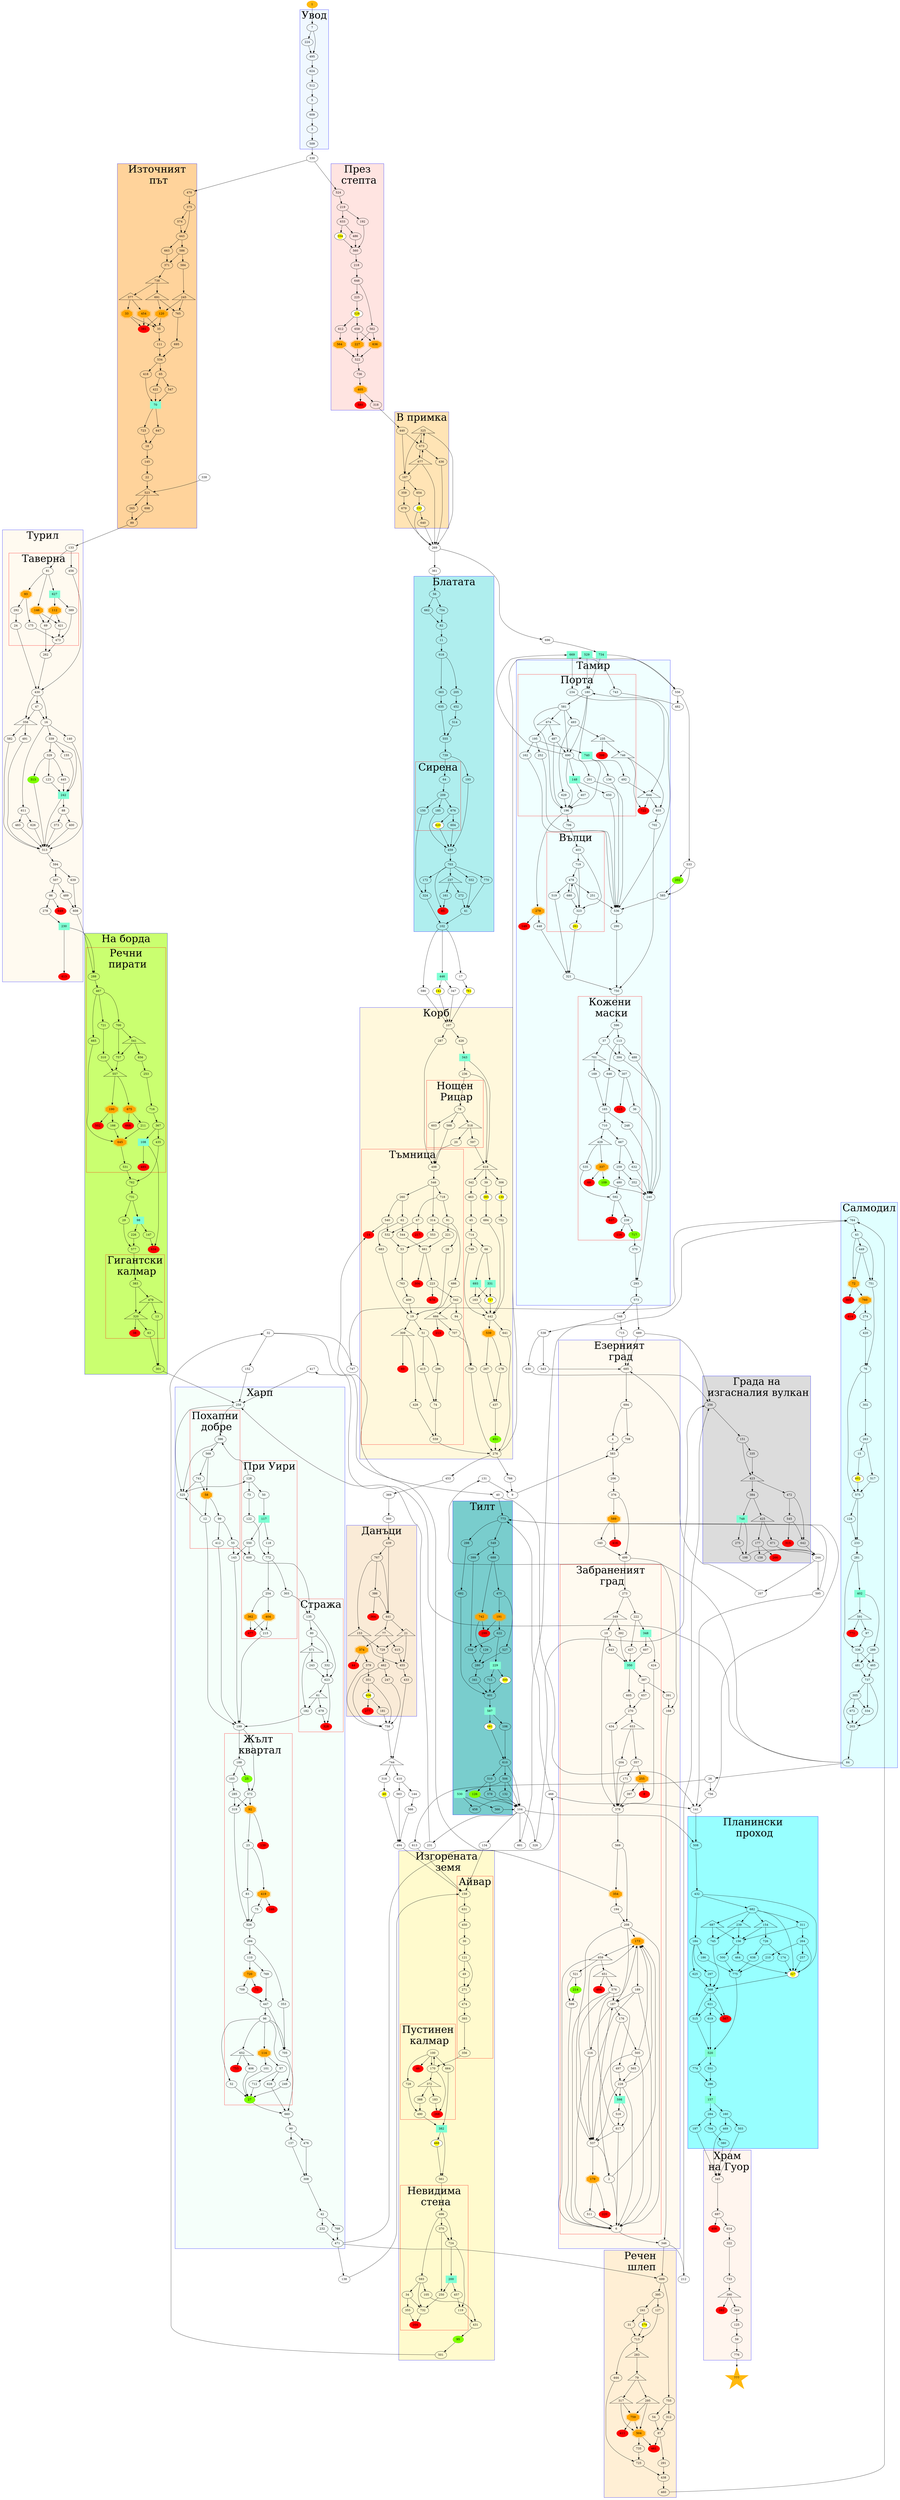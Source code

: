 digraph VarvarskiaBog {
    fontsize = 50
    subgraph deaths {
        node [color=red, style=filled] 
        8, 14, 38, 44, 46, 60, 68, 71, 85, 115, 116, 139, 149, 164, 213, 217, 220
        246, 266, 268, 277, 282, 299, 304, 315, 328, 364, 365, 381, 398, 408, 411
        413, 414, 416, 461, 477, 484, 485, 502, 567, 580, 634, 637, 649, 668, 670
        722, 753, 771
    }
    subgraph battles {
        node [shape=doubleoctagon, color=orange, style=filled]
        33, 58, 72, 92, 93, 112, 114, 120, 146, 173, 179, 190, 191, 227, 255, 279
        337, 354, 362, 374, 404, 405, 419, 454, 504, 539, 564, 589, 636, 645, 675
        720, 742, 759, 760
    }
    subgraph chance {
        node [shape=box, color=aquamarine, style=filled]
        70, 98, 108, 117, 148, 157, 200, 229, 230, 242, 331, 343, 348, 350, 382, 402
        446, 520, 529, 530, 587, 598, 627, 669, 693, 734, 740, 748
    }
    subgraph skillcheck {
        node [shape=triangle]
        21, 77, 79, 153, 154, 235, 237, 239, 245, 283, 295, 309, 317, 320, 325, 349
        358, 372, 377, 390, 423, 425, 429, 479, 518, 523, 541, 557, 571, 591, 618
        644, 651, 652, 653, 659, 666, 674, 677, 687, 691, 701, 738, 744, 746
        61
    }
    subgraph awards {
        node [color=chartreuse, style=filled]
        109, 313, 451, 95, 202, 717, 214, 25, 27, 126
    }
    subgraph bads {
        node [style=radial, fillcolor="yellow;0.2:white;0.8"]
        48, 142, 261, 327, 468, 554, 579, 606, 620, 681, 761, 528, 333, 385
        130, 727, 300, 602
    }


    subgraph cluster_hram_guor {
        color = blue
        bgcolor = seashell
        label = "Храм\n на Гуор"
        345, 697, 614, 408, 322, 733, 390, 282, 344, 125, 59, 776
    }

    subgraph cluster_uvod {
        color = blue
        bgcolor = aliceblue
        label = "Увод"
        7, 224, 495, 624, 512, 5, 609, 3, 509
    }

    subgraph cluster_prez_stepta {
        color = blue
        bgcolor = mistyrose
        label = "През\n степта"
        524, 219, 633, 192, 554, 486, 560, 218, 648, 225, 528, 612, 658, 562
        564, 636, 227, 522, 736, 405, 580, 318
    }

    subgraph cluster_v_primka {
        color = blue
        bgcolor = moccasin
        label = "В примка"
        440, 673, 677, 325, 436, 167, 359, 654, 333, 654, 359, 333, 679, 640
    }

    subgraph cluster_blatata {
        color = blue
        bgcolor = paleturquoise
        label = "Блатата"
        56, 662, 754, 82, 11, 616, 363, 205, 635, 452, 514, 555, 459, 703
        552, 770, 237, 172, 85, 272, 161, 41, 324, 102, 739, 193

        subgraph cluster_sirena {
            color = red
            label = "Сирена"
            64, 209, 676, 185, 150, 620, 604
        }
    }

    subgraph cluster_iztochnia_pat {
        color = blue
        bgcolor = burlywood1
        label = "Източният\n път"
        470, 375, 574, 443, 663, 586, 371, 738, 584, 377, 691, 245, 33
        454, 120, 765, 35, 381, 695, 111, 534, 418, 65, 422, 547, 70
        723, 647, 18, 145, 22, 523, 265, 698, 89
    }

    subgraph cluster_turil {
        color = blue
        bgcolor = floralwhite
        label = "Турил"
        133, 262, 430, 47, 16, 358, 339, 329, 155, 123, 445, 313, 140, 491
        242, 88, 400, 373, 611, 483, 626, 582, 513, 594, 489, 639, 507, 86
        608, 278, 649, 230, 413

        subgraph cluster_taverna {
            color = red
            label = "Таверна"
            81, 456, 627, 389, 112, 146, 93, 69, 421, 175, 292, 473, 24
        }
    }

    subgraph cluster_korb {
        color = blue
        bgcolor = cornsilk
        label = "Корб"
        107, 287, 426, 343, 236, 730, 276, 618, 342, 39, 306, 463, 385, 130
        45, 684, 752, 714, 749, 66, 331, 693, 163, 727, 442, 539, 641, 267
        178, 437, 451

        subgraph cluster_noshten_ricar {
            color = red
            label = "Нощен\n Рицар"
            78, 588, 603, 518, 20, 597
        }

        subgraph cluster_tamnica {
            color = red
            label = "Тъмница"
            498, 546, 260, 718, 314, 62, 540, 14, 532, 67, 91, 28, 553
            683, 686, 544, 217, 221, 661, 304, 223, 670, 542, 666, 94
            213, 707, 53, 763, 409, 19, 51, 309, 415, 296, 428, 60
            74, 559
        }
    }

    subgraph cluster_danaci {
        color = blue
        bgcolor = antiquewhite
        label = "Данъци"
        439, 767, 386, 441, 364, 77, 153, 21, 615, 374, 729, 455, 379, 44
        433, 351, 462, 606, 247, 181, 277
    }

    subgraph cluster_izgorenata_zemya {
        color = blue
        bgcolor = lemonchiffon
        label = "Изгорената\n земя"
        382, 468, 561, 431, 95, 501
        
        subgraph cluster_aivar {
            color = red
            label = "Айвар"
            159, 631, 450, 30, 121, 49, 271, 474, 393, 356
        }

        subgraph cluster_pustinen_kalmar {
            color = red
            label = "Пустинен\n калмар"
            170, 100, 372, 664, 728, 46, 388, 183, 490, 268
        }

        subgraph cluster_nevidima_stena {
            color = red
            label = "Невидима\n стена"
            496, 370, 724, 200, 593, 34, 105, 250, 457, 355
            732, 119, 164
        }
    }

    subgraph cluster_tamir {
        color = blue
        bgcolor = azure
        label = "Тамир"
        706, 279, 149, 448, 536, 644, 722, 655, 702, 290, 585, 321
        750, 570, 293, 573, 240
        
        subgraph cluster_porta {
            color = red
            label = "Порта"
            180, 581, 674, 487, 690, 493, 201, 148, 650, 407, 629, 235
            746, 398, 196, 195, 740, 162, 252, 492, 136, 234, 743
        }

        subgraph cluster_vulci {
            color = red
            label = "Вълци"
            403, 719, 478, 251, 680, 519, 323, 261
        }

        subgraph cluster_kozheni_maski {
            color = red
            label = "Кожени\n маски"
            596, 37, 113, 701, 488, 646, 394, 169, 307, 115, 165, 36
            710, 248, 429, 667, 337, 535, 632, 259, 68, 109, 352, 480
            592, 637, 238, 116, 717
        }
    }

    subgraph cluster_ezernia_grad {
        color = blue
        bgcolor = floralwhite
        label = "Езерният\n град"
        685, 4, 708, 583, 206, 376, 589, 340, 416, 499, 168, 346, 694
        387, 391

        subgraph cluster_zabranenia_grad {
            color = red
            label = "Забраненият\n град"
            273, 222, 349, 427, 348, 392, 10, 607, 643, 424, 350, 387, 605
            657, 270, 434, 653, 357, 204, 255, 171, 8, 397, 378, 569, 194
            208, 354, 173, 187, 6, 659, 189, 651, 521, 484, 214, 599, 576
            216, 537, 2, 179, 220, 511, 176, 505, 565, 497, 228, 598, 516
            617
        }
    }

    subgraph cluster_na_borda {
        color = blue
        bgcolor = darkolivegreen1
        label = "На борда"
        731, 762, 29, 98, 226, 577, 634, 147, 577, 301

        subgraph cluster_rechni_pirati {
            color = red
            label = "Речни\n пирати"
            288, 467, 700, 721, 665, 541, 310, 757, 656, 557, 253, 675, 190
            716, 211, 502, 166, 645, 367, 435, 108, 485, 531, 668
        }
        subgraph cluster_gigantski_kalmar {
            color = red
            label = "Гигантски\n калмар"
            383, 479, 13, 320, 63, 38
        }        
    }

    subgraph cluster_harp {
        color = blue
        bgcolor = mintcream
        label = "Харп"
        258, 525, 199, 143, 188, 572, 103, 25, 285, 319, 92
        139, 526, 83, 419, 246, 75, 526, 660, 90, 137, 476
        308, 42, 232, 768, 471

        subgraph cluster_pri_uiri {
            color = red
            label = "При Уири"
            128, 73, 122, 50, 117, 118, 772, 550, 600, 303
            254, 404, 362, 215, 477
        }

        subgraph cluster_pohapni_dobre {
            color = red
            label = "Похапни\n добре"
            396, 568, 741, 58, 99, 12, 412, 55
        }

        subgraph cluster_strazha {
            color = red
            label = "Стража"
            135, 80, 571, 332, 243, 623, 328, 61, 678, 182
        }

        subgraph cluster_zhult_kvartal {
            color = red
            label = "Жълт\n квартал"
            188, 25, 103, 572, 285, 23, 419, 83, 75, 318, 526
            246, 92, 139, 319, 294, 110, 353, 769, 720, 71, 709
            447, 96, 652, 114, 52, 249, 705, 753, 406, 101, 57
            712, 628, 27
        }
    }

    subgraph cluster_tilt {
        color = blue
        bgcolor = darkslategray3
        label = "Тилт"
        773, 298, 549, 692, 399, 688, 742, 191, 527, 129
        299, 622, 558, 280, 220, 341, 711, 300, 587, 475
        401, 229, 106, 681, 610, 506, 510, 530, 132, 125
        578, 458, 366, 126
    }

    subgraph cluster_grada_na_izgasnalia_vulkan {
        color = blue
        bgcolor = gainsboro
        label = "Града на\n изгасналия вулкан"
        256, 151, 335, 423, 384, 472, 425, 748, 545, 671
        177, 275, 642, 315, 158, 266, 198
    }

    subgraph cluster_planinski_prohod {
        color = blue
        bgcolor = darkslategray1
        label = "Планински\n проход"
        508, 432, 327, 682, 184, 687, 239, 154, 311, 297, 625
        264, 186, 210, 257, 745, 156, 726, 368, 500, 464, 638
        174, 775, 621, 567, 619, 515, 774, 551, 286, 157, 704
        197, 160, 380, 503, 469, 520, 284
    }

    subgraph cluster_salmodil {
        color = blue
        bgcolor = lightcyan
        label = "Салмодил"
        764, 43, 449, 72, 751, 760, 365, 274, 414, 420
        76, 575, 302, 263, 15, 517, 602, 575, 124, 233, 281
        402, 591, 771, 97, 289, 336, 481, 465, 737, 305, 672
        334, 203, 84
    }

    subgraph cluster_rechen_shlep {
        color = blue
        bgcolor = papayawhip
        label = "Речен\n шлеп"
        699, 395, 755, 127, 241, 579, 31, 713, 283, 444
        79, 755, 295, 317, 54, 312, 759, 87, 504, 411
        291, 461, 735, 725, 438, 460
    }

    1 [color=darkgoldenrod1, style=filled]
    1 -> 7
    2 -> 187, 173, 6
    3 -> 509
    4 -> 583
    5 -> 609
    6 -> 346
    7 -> 224, 495
    8
    9 -> 583
    10 -> 378, 643
    11 -> 616
    12 -> 525, 199
    13 -> 301
    14
    15 -> 602
    16 -> 140, 339, 611
    17 -> 761
    18 -> 145
    19 -> 51, 309
    20 -> 498
    21 -> 729, 455
    22 -> 523
    23 -> 83, 419
    24 -> 430
    25 -> 572
    26 -> 756, 613
    27 -> 660
    28 -> 19
    29 -> 577
    30 -> 121
    31 -> 713
    32 -> 152, 747, 40
    33 -> 35, 381
    34 -> 355, 732
    35 -> 111
    36 -> 240
    37 -> 701, 394
    38
    39 -> 385
    40 -> 773, 141
    41 -> 102
    42 -> 768, 232
    43 -> 751, 449, 72
    44
    45 -> 714
    46 
    47 -> 16, 358
    48 -> 494
    49 -> 271
    50 -> 117
    51 -> 296, 415
    52 -> 27
    53 -> 763
    54 -> 87
    55 -> 143, 600
    56 -> 662, 754
    57 -> 628, 712
    58 -> 99, 12
    59 -> 776
    60
    61 -> 182, 678
    62 -> 683, 544
    63 -> 301
    64 -> 209
    65 -> 422, 547
    66 -> 693, 331
    67 -> 217, 532
    68
    69 -> 262
    70 -> 723, 647
    71
    72 -> 760, 365
    73 -> 122
    74 -> 559
    75 -> 526
    76 -> 575, 302
    77 -> 374, 615
    78 -> 518, 603, 588
    79 -> 295, 317
    80 -> 571, 332
    81 -> 93, 146, 627
    82 -> 11
    83 -> 526
    84 -> 26, 131, 417
    85
    86 -> 649, 278
    87 -> 461, 291
    88 -> 373, 400
    89 -> 133
    90 -> 137, 476
    91 -> 686, 221
    92 -> 23, 139
    93 -> 292, 175
    94 -> 730
    95 -> 501
    96 -> 249, 114, 652, 52, 705
    97 -> 336
    98 -> 147, 226
    99 -> 412, 55
    100 -> 728, 664, 46, 170
    101 -> 27
    102 -> 17, 590, 446
    103 -> 285
    104 -> 231, 601, 134, 326, 508
    105 -> 431
    106 -> 610
    107 -> 426, 287
    108 -> 634, 485
    109 -> 240
    110 -> 769, 720
    111 -> 534
    112 -> 421, 69
    113 -> 646, 488, 394
    114 -> 101, 57
    115
    116
    117 -> 118, 550
    118 -> 772
    119 -> 431
    120 -> 35, 381
    121 -> 271, 49
    122 -> 772
    123 -> 242
    124 -> 233
    125 -> 59
    126 -> 104
    127 -> 713
    128 -> 396, 73, 50
    129 -> 280
    130 -> 752
    131 -> 9
    132 -> 104
    133 -> 81, 456
    134 -> 159
    135 -> 80, 623
    136 -> 536
    137 -> 308
    138 -> 159
    139
    140 -> 513
    141 -> 508
    142 -> 107
    143 -> 199
    144 -> 566
    145 -> 22
    146 -> 421, 69
    147 -> 634
    148 -> 407, 650
    149
    150 -> 324
    151 -> 423, 335
    152 -> 258
    153 -> 729, 455
    154 -> 726, 156
    155 -> 242
    156 -> 464, 500
    157 -> 160, 284
    158 -> 244
    159 -> 631
    160 -> 503, 469
    161 -> 85
    162 -> 536
    163 -> 442
    164
    165 -> 248, 710
    166 -> 645
    167 -> 359, 654
    168 -> 346
    169 -> 165
    170 -> 100, 372, 268
    171 -> 378
    172 -> 324
    173 -> 659, 189
    174 -> 327
    175 -> 473
    176 -> 505, 598
    177 -> 158, 266
    178 -> 437
    179 -> 511, 220
    180 -> 581, 690, 196
    181 -> 758
    182 -> 199
    183 -> 268
    184 -> 625, 297, 186
    185 -> 459
    186 -> 775
    187 -> 216, 497, 176
    188 -> 25, 103
    189 -> 537, 187, 6
    190 -> 166, 502
    191 -> 622, 299
    192 -> 560
    193 -> 459
    194 -> 208
    195 -> 162, 252, 740
    196 -> 706, 279
    197 -> 345
    198 -> 244
    199 -> 188, 572
    200 -> 250, 457
    201 -> 536
    202 -> 585
    203 -> 84
    204 -> 378
    205 -> 452
    206 -> 376
    207 -> 685
    208 -> 537, 187, 173, 6
    209 -> 676, 185, 150
    210 -> 775
    211 -> 645
    212 -> 256
    213
    214 -> 599
    215 -> 199
    216 -> 173, 537, 6
    217
    218 -> 648
    219 -> 192, 633
    220
    221 -> 661
    222 -> 348, 427
    223 -> 542, 670
    224 -> 495
    225 -> 528
    226 -> 577
    227 -> 522
    228 -> 598, 173, 537, 6
    229 -> 300, 711
    230 -> 288, 413
    231 -> 258
    232 -> 471
    233 -> 281
    234 -> 644
    235 -> 746, 398
    236 -> 78, 618
    237 -> 272, 161
    238 -> 717, 116
    239 -> 745, 156
    240 -> 293
    241 -> 31, 579
    242 -> 88, 513
    243 -> 623
    244 -> 207, 595
    245 -> 120, 765
    246
    247 -> 758
    248 -> 240
    249 -> 27
    250 -> 732
    251 -> 536
    252 -> 536
    253 -> 716
    254 -> 362, 404
    255 -> 397, 8
    256 -> 151
    257 -> 327
    258 -> 525, 396
    259 -> 352, 480
    260 -> 62, 540
    261 -> 321
    262 -> 430
    263 -> 517, 15
    264 -> 257, 210, 327
    265 -> 89
    266
    267 -> 437
    268
    269 -> 361, 696
    270 -> 653, 434
    271 -> 474
    272 -> 41
    273 -> 349, 222
    274 -> 420
    275 -> 198
    276 -> 453, 766, 529
    277
    278 -> 230
    279 -> 448, 149
    280 -> 341
    281 -> 336, 402
    282
    283 -> 79
    284 -> 197, 704
    285 -> 92, 319
    286 -> 157
    287 -> 498
    288 -> 467
    289 -> 465, 481
    290 -> 750
    291 -> 438
    292 -> 24
    293 -> 573
    294 -> 110, 353
    295 -> 504, 759
    296 -> 74
    297 -> 368
    298 -> 692
    299
    300 -> 401
    301 -> 258
    302 -> 263
    303 -> 135
    304
    305 -> 672, 334, 203
    306 -> 130
    307 -> 36, 115
    308 -> 42
    309 -> 428, 60
    310 -> 557
    311 -> 156, 264
    312 -> 87
    313 -> 513
    314 -> 28, 553
    315
    316 -> 48
    317 -> 504, 759
    318 -> 440
    319 -> 526
    320 -> 63, 38
    321 -> 750
    322 -> 733
    323 -> 261
    324 -> 102
    325 -> 269, 673, 167
    326 -> 256
    327 -> 368
    328
    329 -> 123, 445, 313
    330 -> 470, 524
    331 -> 163, 727
    332 -> 623
    333 -> 640, 269
    334 -> 203
    335 -> 423
    336 -> 465, 481
    337 -> 109, 68
    338 -> 523
    // no input to 338
    339 -> 242, 329, 155
    340 -> 499
    341 -> 401
    342 -> 463
    343 -> 618, 236
    344 -> 125
    345 -> 697
    346 -> 212, 699
    347 -> 107
    348 -> 424, 607
    349 -> 10, 392
    350 -> 387, 605
    351 -> 606, 758
    352 -> 240
    353 -> 705
    354 -> 194, 14
    355 -> 164
    356 -> 170
    357 -> 255, 171
    358 -> 491, 582
    359 -> 679
    360 -> 439
    361 -> 56
    362 -> 215, 477
    363 -> 635
    364
    365 
    366 -> 104
    367 -> 435, 108
    368 -> 515, 621, 567
    369 -> 360
    370 -> 724, 250
    371 -> 738
    372 -> 183, 388
    373 -> 513
    374 -> 379, 44
    375 -> 574, 443
    376 -> 589, 499
    377 -> 33, 454
    378 -> 569
    379 -> 351, 758
    380 -> 345
    381
    382 -> 468, 561
    383 -> 479, 320
    384 -> 425, 748
    385 -> 684
    386 -> 441, 364
    387 -> 657, 391
    388 -> 490
    389 -> 473
    390 -> 282, 344
    391 -> 168
    392 -> 350
    393 -> 356
    394 -> 240
    395 -> 127, 241
    396 -> 525, 568
    397 -> 378
    398
    399 -> 558
    400 -> 513
    401 -> 587
    402 -> 289, 591
    403 -> 323, 719
    404 -> 215, 477
    405 -> 318, 580
    406 -> 27
    407 -> 196
    408
    409 -> 19
    410 -> 144, 563
    411
    412 -> 199
    413
    414
    415 -> 74
    416
    417 -> 258
    418 -> 70
    419 -> 75, 246
    420 -> 76
    421 -> 473
    422 -> 70
    423 -> 472, 384
    424 -> 378
    425 -> 671, 177
    426 -> 343
    427 -> 350
    428 -> 559
    429 -> 535, 337
    430 -> 47, 16, 358
    431 -> 95
    432 -> 327, 682, 184
    433 -> 744
    434 -> 378
    435 -> 762
    436 -> 269
    437 -> 451
    438 -> 460
    439 -> 767, 441
    440 -> 167, 673
    441 -> 21, 77
    442 -> 539, 641
    443 -> 586, 663
    444 -> 725
    445 -> 242
    446 -> 142, 347
    447 -> 96, 705
    448 -> 321
    449 -> 751, 72
    450 -> 30
    451 -> 276
    452 -> 514
    453 -> 369
    454 -> 35, 381
    455 -> 433
    456 -> 430
    457 -> 119
    458 -> 104
    459 -> 703
    460 -> 764
    461
    462 -> 247, 758
    463 -> 45
    464 -> 327
    465 -> 737
    466 -> 773, 141
    467 -> 665, 721, 700
    468 -> 561
    469 -> 345
    470 -> 375
    471 -> 699, 466, 138
    472 -> 642, 545
    473 -> 262
    474 -> 393
    475 -> 191, 527
    476 -> 308
    477
    478 -> 251, 680, 519, 323
    479 -> 13, 320
    480 -> 592
    481 -> 737
    482 -> 180
    483 -> 513
    484
    485
    486 -> 560
    487 -> 690, 196
    488 -> 240
    489 -> 608
    490 -> 382
    491 -> 513
    492 -> 644
    493 -> 629, 235
    494 -> 159
    495 -> 624
    496 -> 370, 724, 593
    497 -> 228
    498 -> 546
    499 -> 273, 168
    500 -> 775
    501 -> 32
    502
    503 -> 345
    504 -> 735, 461
    505 -> 565, 537, 173, 6
    506 -> 530, 132, 104
    507 -> 489, 86
    508 -> 432
    509 -> 330
    510 -> 126, 578
    511 -> 6
    512 -> 5
    513 -> 594
    514 -> 555
    515 -> 520
    516 -> 617
    517 -> 575
    518 -> 597, 20
    519 -> 321
    520 -> 774, 551
    521 -> 599, 214
    522 -> 736
    523 -> 265, 698
    524 -> 219
    525 -> 128
    526 -> 294
    527 -> 280
    528 -> 612, 658
    529 -> 180, 556
    530 -> 458, 366
    531 -> 762
    532 -> 53
    533 -> 202, 585
    534 -> 65, 418
    535 -> 592
    536 -> 290
    537 -> 179, 2
    538 -> 543, 630
    539 -> 178, 267
    540 -> 14, 532
    541 -> 656, 757
    542 -> 94, 666
    543 -> 685
    544 -> 661
    545 -> 642, 315
    546 -> 718, 314, 260
    547 -> 70
    548 -> 715, 538
    549 -> 688, 399
    550 -> 143, 600
    551 -> 286
    552 -> 41
    553 -> 53
    554 -> 560
    555 -> 739
    556 -> 533, 482
    557 -> 675, 190
    558 -> 280
    559 -> 276
    560 -> 218
    561 -> 496
    562 -> 227, 636
    563 -> 494
    564 -> 522
    565 -> 228
    566 -> 494
    567
    568 -> 741, 58
    569 -> 354, 208
    570 -> 293
    571 -> 182, 243
    572 -> 92, 319
    573 -> 689, 548
    574 -> 443
    575 -> 233, 124
    576 -> 537, 187, 6
    577 -> 383
    578 -> 104
    579 -> 713
    580
    581 -> 196, 674, 690, 493
    582 -> 513
    583 -> 206
    584 -> 245
    585 -> 536
    586 -> 371, 584
    587 -> 106, 681
    588 -> 498
    589 -> 340, 416
    590 -> 107
    591 -> 97, 771
    592 -> 637, 238
    593 -> 105, 34, 732
    594 -> 639, 507
    595 -> 773, 141
    596 -> 113, 37
    597 -> 618
    598 -> 516, 617
    599 -> 6
    600 -> 135
    601 -> 764
    602 -> 575
    603 -> 498
    604 -> 459
    605 -> 270
    606 -> 181, 277
    607 -> 350
    608 -> 288
    609 -> 3
    610 -> 506, 510, 104
    611 -> 483, 626
    612 -> 564
    613 -> 159
    614 -> 322
    615 -> 455
    616 -> 205, 363
    617 -> 173, 537, 6
    618 -> 306, 39, 342
    619 -> 520
    620 -> 459
    621 -> 619, 515, 567
    622 -> 229, 558
    623 -> 61, 328
    624 -> 512
    625 -> 368
    626 -> 513
    627 -> 389, 112
    628 -> 660
    629 -> 196
    630 -> 256
    631 -> 450
    632 -> 240
    633 -> 486, 554
    634
    635 -> 555
    636 -> 522
    637
    638 -> 775
    639 -> 608
    640 -> 269
    641 -> 276
    642 -> 244
    643 -> 350
    644 -> 655, 722
    645 -> 531
    646 -> 165
    647 -> 18
    648 -> 562, 225
    649
    650 -> 536
    651 -> 484, 576
    652 -> 406, 753
    653 -> 204, 357
    654 -> 333
    655 -> 702
    656 -> 253
    657 -> 270
    658 -> 227, 636
    659 -> 651, 521, 6
    660 -> 90
    661 -> 304, 223
    662 -> 82
    663 -> 371
    664 -> 382
    665 -> 645
    666 -> 707, 213
    667 -> 632, 259
    668
    669 -> 234, 743
    670
    671 -> 244
    672 -> 203
    673 -> 677, 325, 436
    674 -> 487, 195
    675 -> 211, 668
    676 -> 620, 604
    677 -> 269, 673, 167
    678 -> 328
    679 -> 269
    680 -> 478, 323
    681 -> 610
    682 -> 687, 239, 154, 311, 327
    683 -> 19
    684 -> 442
    685 -> 694
    686 -> 19
    687 -> 745, 156
    688 -> 742, 475
    689 -> 685, 256
    690 -> 201, 148, 669, 196
    691 -> 120, 765
    692 -> 401
    693 -> 163, 727
    694 -> 708, 4
    695 -> 534
    696 -> 734
    697 -> 614, 408
    698 -> 89
    699 -> 395, 755
    700 -> 541, 757
    701 -> 169, 307
    702 -> 750
    703 -> 237, 770, 172, 552, 85
    704 -> 380
    705 -> 660
    706 -> 403
    707 -> 730
    708 -> 583
    709 -> 447
    710 -> 667, 429
    711 -> 401
    712 -> 27
    713 -> 444, 283
    714 -> 749, 66
    715 -> 685
    716 -> 367
    717 -> 570
    718 -> 91, 67
    719 -> 323, 478
    720 -> 709, 71
    721 -> 310
    722
    723 -> 18
    724 -> 119, 200
    725 -> 438
    726 -> 638, 174
    727 -> 442
    728 -> 490
    729 -> 462
    730 -> 276
    731 -> 29, 98
    732 -> 164
    733 -> 390
    734 -> 180, 556
    735 -> 725
    736 -> 405
    737 -> 334, 203, 305
    738 -> 377, 691
    739 -> 64, 193
    740 -> 492, 136
    741 -> 525, 58
    742 -> 129, 299
    743 -> 536
    744 -> 410, 316
    745 -> 368
    746 -> 655, 722
    747 -> 764
    748 -> 275, 198
    749 -> 442
    750 -> 596
    751 -> 76
    752 -> 442
    753
    754 -> 82
    755 -> 312, 54
    756 -> 773, 141
    757 -> 557
    758 -> 744
    759 -> 504, 411
    760 -> 274, 414
    761 -> 107
    762 -> 731
    763 -> 409
    764 -> 43
    765 -> 695
    766 -> 9
    767 -> 441, 153, 386
    768 -> 471
    769 -> 447
    770 -> 41
    771
    772 -> 254, 303
    773 -> 298, 549
    774 -> 286
    775 -> 520
    776 -> 777
    777 [shape=star, color=darkgoldenrod1, style=filled]
}